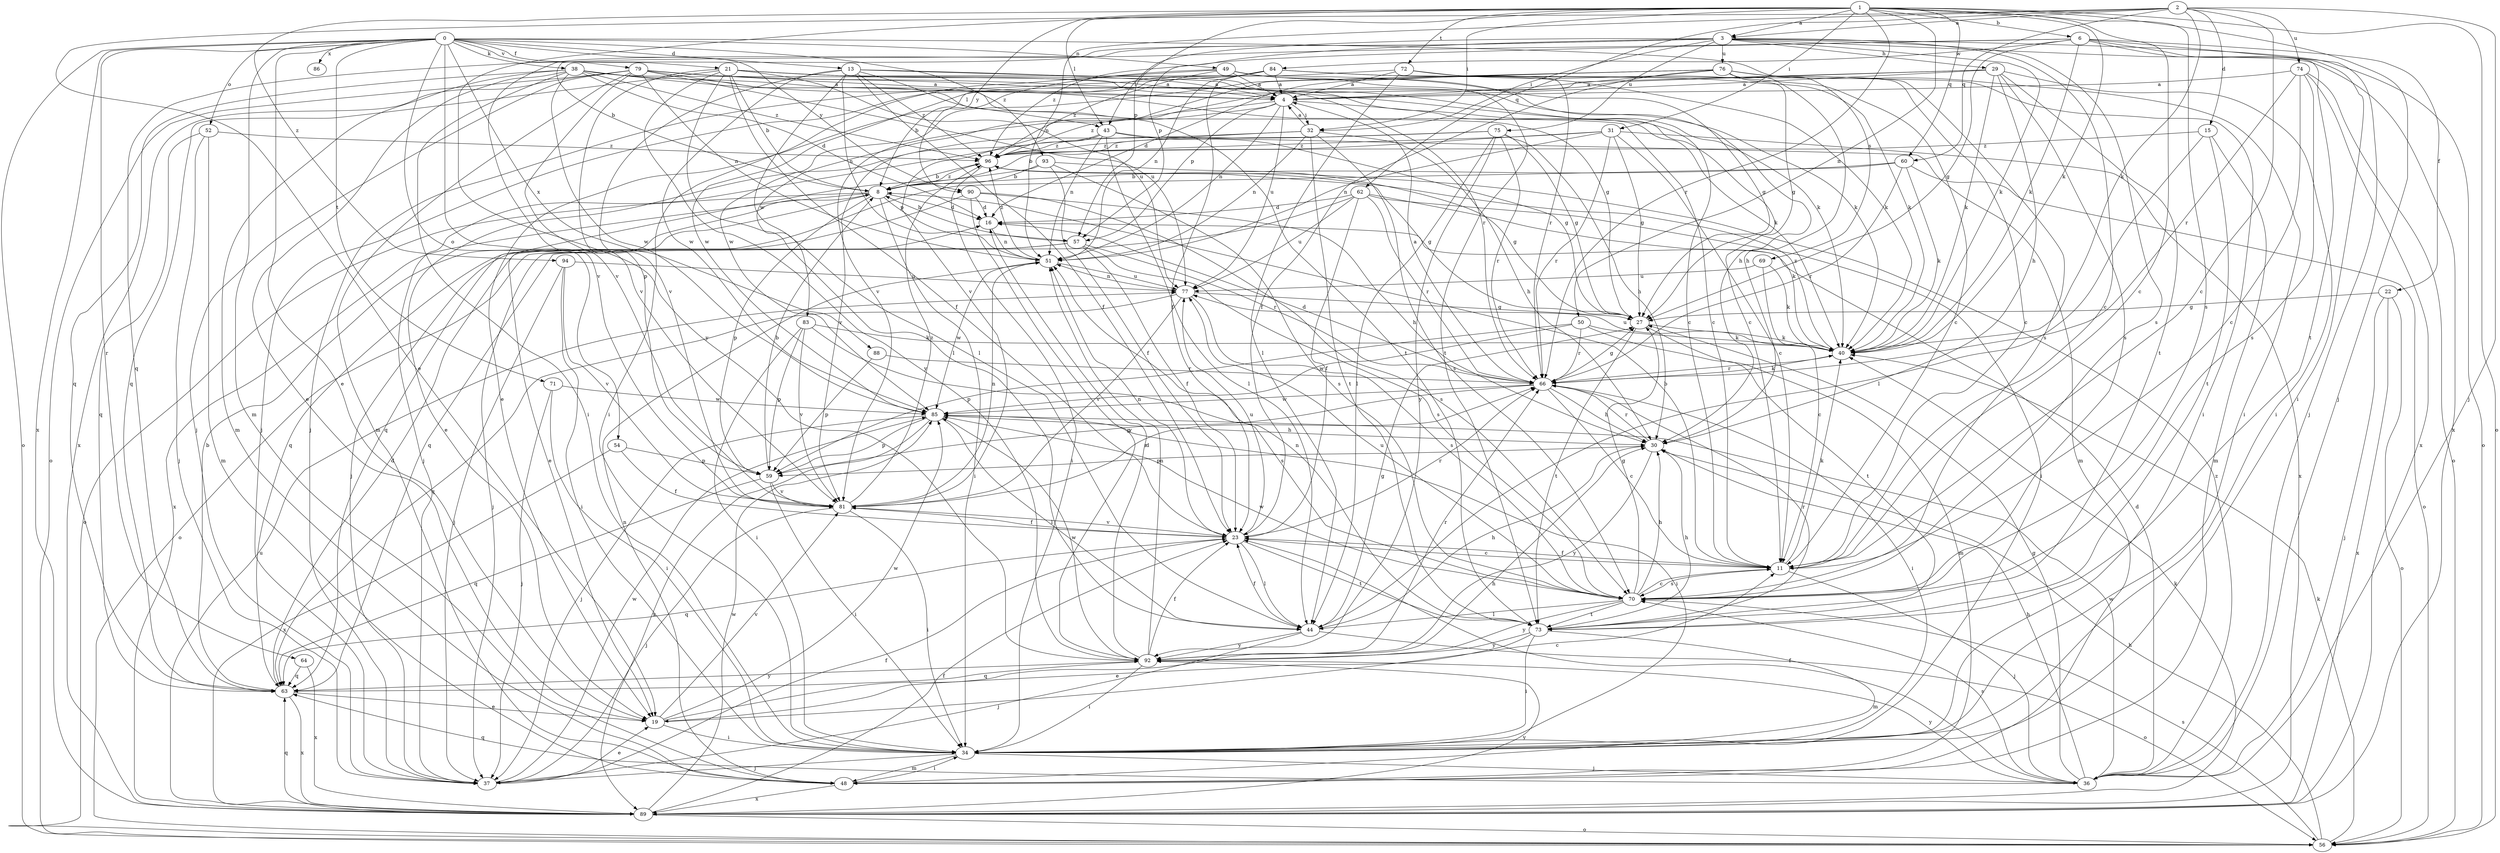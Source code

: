 strict digraph  {
0;
1;
2;
3;
4;
6;
8;
11;
13;
15;
16;
19;
21;
22;
23;
27;
29;
30;
31;
32;
34;
36;
37;
38;
40;
43;
44;
48;
49;
50;
51;
52;
54;
56;
57;
59;
60;
62;
63;
64;
66;
69;
70;
71;
72;
73;
74;
75;
76;
77;
79;
81;
83;
84;
85;
86;
88;
89;
90;
92;
93;
94;
96;
0 -> 13  [label=d];
0 -> 19  [label=e];
0 -> 21  [label=f];
0 -> 38  [label=k];
0 -> 48  [label=m];
0 -> 49  [label=n];
0 -> 52  [label=o];
0 -> 54  [label=o];
0 -> 56  [label=o];
0 -> 64  [label=r];
0 -> 69  [label=s];
0 -> 71  [label=t];
0 -> 79  [label=v];
0 -> 81  [label=v];
0 -> 86  [label=x];
0 -> 88  [label=x];
0 -> 89  [label=x];
0 -> 90  [label=y];
0 -> 93  [label=z];
1 -> 3  [label=a];
1 -> 6  [label=b];
1 -> 11  [label=c];
1 -> 31  [label=i];
1 -> 32  [label=i];
1 -> 36  [label=j];
1 -> 40  [label=k];
1 -> 43  [label=l];
1 -> 50  [label=n];
1 -> 56  [label=o];
1 -> 57  [label=p];
1 -> 60  [label=q];
1 -> 66  [label=r];
1 -> 70  [label=s];
1 -> 72  [label=t];
1 -> 90  [label=y];
1 -> 92  [label=y];
1 -> 94  [label=z];
2 -> 3  [label=a];
2 -> 11  [label=c];
2 -> 15  [label=d];
2 -> 19  [label=e];
2 -> 36  [label=j];
2 -> 40  [label=k];
2 -> 51  [label=n];
2 -> 60  [label=q];
2 -> 62  [label=q];
2 -> 74  [label=u];
3 -> 11  [label=c];
3 -> 29  [label=h];
3 -> 32  [label=i];
3 -> 40  [label=k];
3 -> 43  [label=l];
3 -> 56  [label=o];
3 -> 57  [label=p];
3 -> 63  [label=q];
3 -> 70  [label=s];
3 -> 75  [label=u];
3 -> 76  [label=u];
3 -> 81  [label=v];
3 -> 89  [label=x];
4 -> 32  [label=i];
4 -> 40  [label=k];
4 -> 51  [label=n];
4 -> 57  [label=p];
4 -> 77  [label=u];
4 -> 83  [label=w];
4 -> 96  [label=z];
6 -> 8  [label=b];
6 -> 22  [label=f];
6 -> 27  [label=g];
6 -> 34  [label=i];
6 -> 36  [label=j];
6 -> 40  [label=k];
6 -> 73  [label=t];
6 -> 84  [label=w];
6 -> 96  [label=z];
8 -> 16  [label=d];
8 -> 19  [label=e];
8 -> 34  [label=i];
8 -> 56  [label=o];
8 -> 57  [label=p];
8 -> 59  [label=p];
8 -> 89  [label=x];
8 -> 96  [label=z];
11 -> 8  [label=b];
11 -> 23  [label=f];
11 -> 36  [label=j];
11 -> 40  [label=k];
11 -> 70  [label=s];
13 -> 4  [label=a];
13 -> 23  [label=f];
13 -> 30  [label=h];
13 -> 43  [label=l];
13 -> 44  [label=l];
13 -> 51  [label=n];
13 -> 81  [label=v];
13 -> 85  [label=w];
13 -> 96  [label=z];
15 -> 44  [label=l];
15 -> 48  [label=m];
15 -> 73  [label=t];
15 -> 96  [label=z];
16 -> 51  [label=n];
19 -> 11  [label=c];
19 -> 30  [label=h];
19 -> 34  [label=i];
19 -> 81  [label=v];
19 -> 85  [label=w];
21 -> 4  [label=a];
21 -> 8  [label=b];
21 -> 11  [label=c];
21 -> 23  [label=f];
21 -> 40  [label=k];
21 -> 44  [label=l];
21 -> 59  [label=p];
21 -> 63  [label=q];
21 -> 77  [label=u];
21 -> 92  [label=y];
22 -> 27  [label=g];
22 -> 36  [label=j];
22 -> 56  [label=o];
22 -> 89  [label=x];
23 -> 11  [label=c];
23 -> 44  [label=l];
23 -> 51  [label=n];
23 -> 63  [label=q];
23 -> 66  [label=r];
23 -> 73  [label=t];
23 -> 77  [label=u];
23 -> 81  [label=v];
27 -> 40  [label=k];
27 -> 48  [label=m];
27 -> 73  [label=t];
29 -> 4  [label=a];
29 -> 19  [label=e];
29 -> 30  [label=h];
29 -> 34  [label=i];
29 -> 40  [label=k];
29 -> 70  [label=s];
29 -> 73  [label=t];
29 -> 81  [label=v];
30 -> 59  [label=p];
30 -> 66  [label=r];
30 -> 92  [label=y];
31 -> 8  [label=b];
31 -> 11  [label=c];
31 -> 27  [label=g];
31 -> 51  [label=n];
31 -> 66  [label=r];
31 -> 89  [label=x];
31 -> 96  [label=z];
32 -> 4  [label=a];
32 -> 19  [label=e];
32 -> 30  [label=h];
32 -> 51  [label=n];
32 -> 70  [label=s];
32 -> 73  [label=t];
32 -> 96  [label=z];
34 -> 36  [label=j];
34 -> 37  [label=j];
34 -> 48  [label=m];
36 -> 16  [label=d];
36 -> 23  [label=f];
36 -> 27  [label=g];
36 -> 30  [label=h];
36 -> 63  [label=q];
36 -> 70  [label=s];
36 -> 85  [label=w];
36 -> 92  [label=y];
36 -> 96  [label=z];
37 -> 19  [label=e];
37 -> 23  [label=f];
37 -> 85  [label=w];
38 -> 4  [label=a];
38 -> 11  [label=c];
38 -> 16  [label=d];
38 -> 19  [label=e];
38 -> 27  [label=g];
38 -> 34  [label=i];
38 -> 40  [label=k];
38 -> 48  [label=m];
38 -> 63  [label=q];
38 -> 85  [label=w];
38 -> 96  [label=z];
40 -> 66  [label=r];
40 -> 77  [label=u];
40 -> 96  [label=z];
43 -> 27  [label=g];
43 -> 44  [label=l];
43 -> 48  [label=m];
43 -> 51  [label=n];
43 -> 81  [label=v];
43 -> 96  [label=z];
44 -> 23  [label=f];
44 -> 27  [label=g];
44 -> 30  [label=h];
44 -> 37  [label=j];
44 -> 56  [label=o];
44 -> 92  [label=y];
48 -> 34  [label=i];
48 -> 51  [label=n];
48 -> 89  [label=x];
49 -> 4  [label=a];
49 -> 8  [label=b];
49 -> 27  [label=g];
49 -> 34  [label=i];
49 -> 40  [label=k];
49 -> 73  [label=t];
49 -> 96  [label=z];
50 -> 40  [label=k];
50 -> 59  [label=p];
50 -> 66  [label=r];
50 -> 73  [label=t];
50 -> 85  [label=w];
51 -> 77  [label=u];
51 -> 85  [label=w];
51 -> 96  [label=z];
52 -> 37  [label=j];
52 -> 48  [label=m];
52 -> 63  [label=q];
52 -> 96  [label=z];
54 -> 23  [label=f];
54 -> 59  [label=p];
54 -> 89  [label=x];
56 -> 30  [label=h];
56 -> 40  [label=k];
56 -> 70  [label=s];
57 -> 8  [label=b];
57 -> 23  [label=f];
57 -> 37  [label=j];
57 -> 56  [label=o];
57 -> 66  [label=r];
57 -> 70  [label=s];
59 -> 8  [label=b];
59 -> 34  [label=i];
59 -> 63  [label=q];
59 -> 81  [label=v];
60 -> 8  [label=b];
60 -> 40  [label=k];
60 -> 56  [label=o];
60 -> 63  [label=q];
60 -> 66  [label=r];
62 -> 16  [label=d];
62 -> 23  [label=f];
62 -> 34  [label=i];
62 -> 40  [label=k];
62 -> 63  [label=q];
62 -> 66  [label=r];
62 -> 77  [label=u];
63 -> 8  [label=b];
63 -> 16  [label=d];
63 -> 19  [label=e];
63 -> 89  [label=x];
63 -> 92  [label=y];
64 -> 63  [label=q];
64 -> 89  [label=x];
66 -> 4  [label=a];
66 -> 11  [label=c];
66 -> 16  [label=d];
66 -> 27  [label=g];
66 -> 30  [label=h];
66 -> 34  [label=i];
66 -> 40  [label=k];
66 -> 59  [label=p];
66 -> 85  [label=w];
69 -> 11  [label=c];
69 -> 40  [label=k];
69 -> 77  [label=u];
70 -> 11  [label=c];
70 -> 27  [label=g];
70 -> 30  [label=h];
70 -> 44  [label=l];
70 -> 73  [label=t];
70 -> 77  [label=u];
70 -> 85  [label=w];
70 -> 92  [label=y];
71 -> 34  [label=i];
71 -> 37  [label=j];
71 -> 85  [label=w];
72 -> 4  [label=a];
72 -> 11  [label=c];
72 -> 37  [label=j];
72 -> 44  [label=l];
72 -> 66  [label=r];
73 -> 19  [label=e];
73 -> 30  [label=h];
73 -> 34  [label=i];
73 -> 48  [label=m];
73 -> 51  [label=n];
73 -> 66  [label=r];
73 -> 92  [label=y];
74 -> 4  [label=a];
74 -> 11  [label=c];
74 -> 56  [label=o];
74 -> 66  [label=r];
74 -> 70  [label=s];
74 -> 89  [label=x];
75 -> 27  [label=g];
75 -> 30  [label=h];
75 -> 37  [label=j];
75 -> 44  [label=l];
75 -> 66  [label=r];
75 -> 92  [label=y];
75 -> 96  [label=z];
76 -> 4  [label=a];
76 -> 11  [label=c];
76 -> 16  [label=d];
76 -> 23  [label=f];
76 -> 27  [label=g];
76 -> 30  [label=h];
76 -> 34  [label=i];
76 -> 70  [label=s];
76 -> 81  [label=v];
76 -> 85  [label=w];
77 -> 27  [label=g];
77 -> 51  [label=n];
77 -> 63  [label=q];
77 -> 70  [label=s];
77 -> 81  [label=v];
79 -> 4  [label=a];
79 -> 11  [label=c];
79 -> 37  [label=j];
79 -> 48  [label=m];
79 -> 51  [label=n];
79 -> 56  [label=o];
79 -> 66  [label=r];
79 -> 73  [label=t];
79 -> 77  [label=u];
79 -> 81  [label=v];
79 -> 89  [label=x];
81 -> 23  [label=f];
81 -> 34  [label=i];
81 -> 37  [label=j];
81 -> 51  [label=n];
81 -> 66  [label=r];
81 -> 96  [label=z];
83 -> 34  [label=i];
83 -> 40  [label=k];
83 -> 59  [label=p];
83 -> 70  [label=s];
83 -> 81  [label=v];
84 -> 4  [label=a];
84 -> 23  [label=f];
84 -> 34  [label=i];
84 -> 37  [label=j];
84 -> 40  [label=k];
84 -> 51  [label=n];
84 -> 85  [label=w];
85 -> 30  [label=h];
85 -> 34  [label=i];
85 -> 37  [label=j];
85 -> 44  [label=l];
85 -> 59  [label=p];
85 -> 89  [label=x];
88 -> 59  [label=p];
88 -> 66  [label=r];
89 -> 23  [label=f];
89 -> 40  [label=k];
89 -> 56  [label=o];
89 -> 63  [label=q];
89 -> 77  [label=u];
89 -> 85  [label=w];
89 -> 92  [label=y];
90 -> 16  [label=d];
90 -> 30  [label=h];
90 -> 63  [label=q];
90 -> 70  [label=s];
90 -> 92  [label=y];
92 -> 16  [label=d];
92 -> 23  [label=f];
92 -> 34  [label=i];
92 -> 51  [label=n];
92 -> 63  [label=q];
92 -> 66  [label=r];
92 -> 85  [label=w];
93 -> 8  [label=b];
93 -> 23  [label=f];
93 -> 27  [label=g];
93 -> 37  [label=j];
93 -> 70  [label=s];
94 -> 34  [label=i];
94 -> 37  [label=j];
94 -> 77  [label=u];
94 -> 81  [label=v];
96 -> 8  [label=b];
96 -> 27  [label=g];
96 -> 34  [label=i];
}
